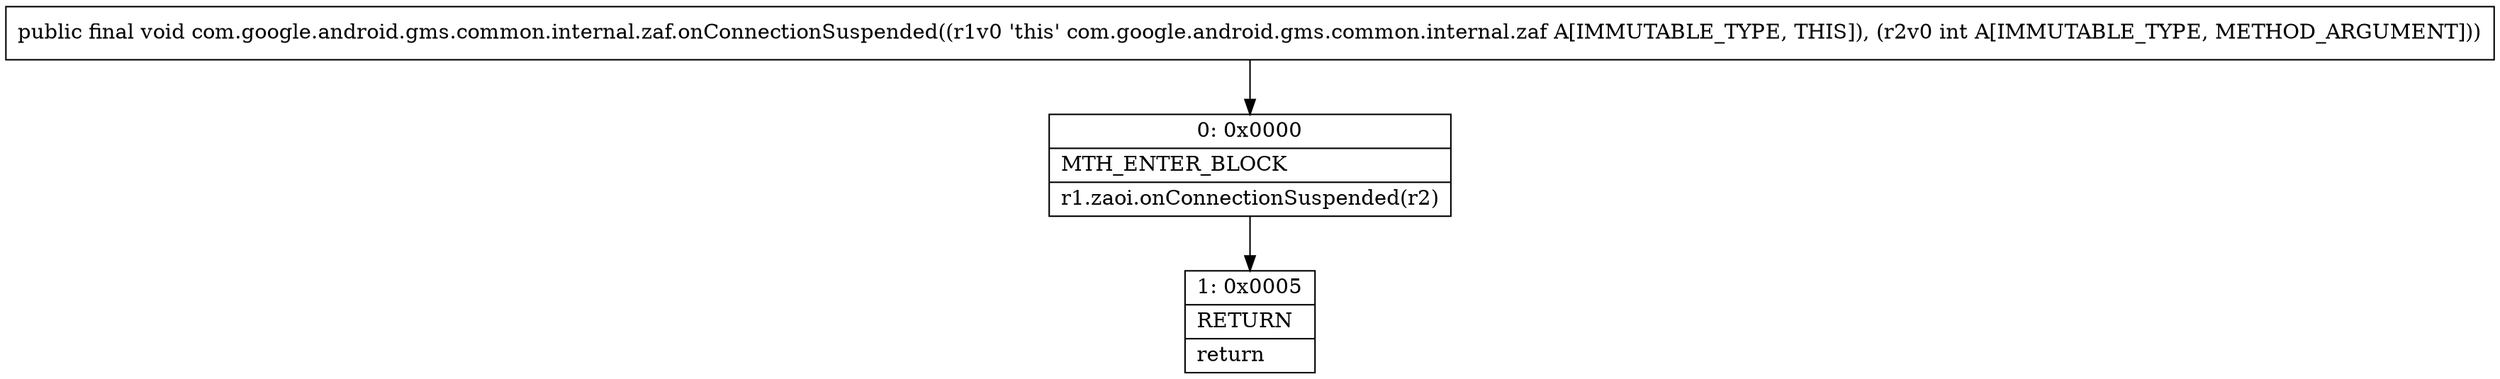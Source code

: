 digraph "CFG forcom.google.android.gms.common.internal.zaf.onConnectionSuspended(I)V" {
Node_0 [shape=record,label="{0\:\ 0x0000|MTH_ENTER_BLOCK\l|r1.zaoi.onConnectionSuspended(r2)\l}"];
Node_1 [shape=record,label="{1\:\ 0x0005|RETURN\l|return\l}"];
MethodNode[shape=record,label="{public final void com.google.android.gms.common.internal.zaf.onConnectionSuspended((r1v0 'this' com.google.android.gms.common.internal.zaf A[IMMUTABLE_TYPE, THIS]), (r2v0 int A[IMMUTABLE_TYPE, METHOD_ARGUMENT])) }"];
MethodNode -> Node_0;
Node_0 -> Node_1;
}

